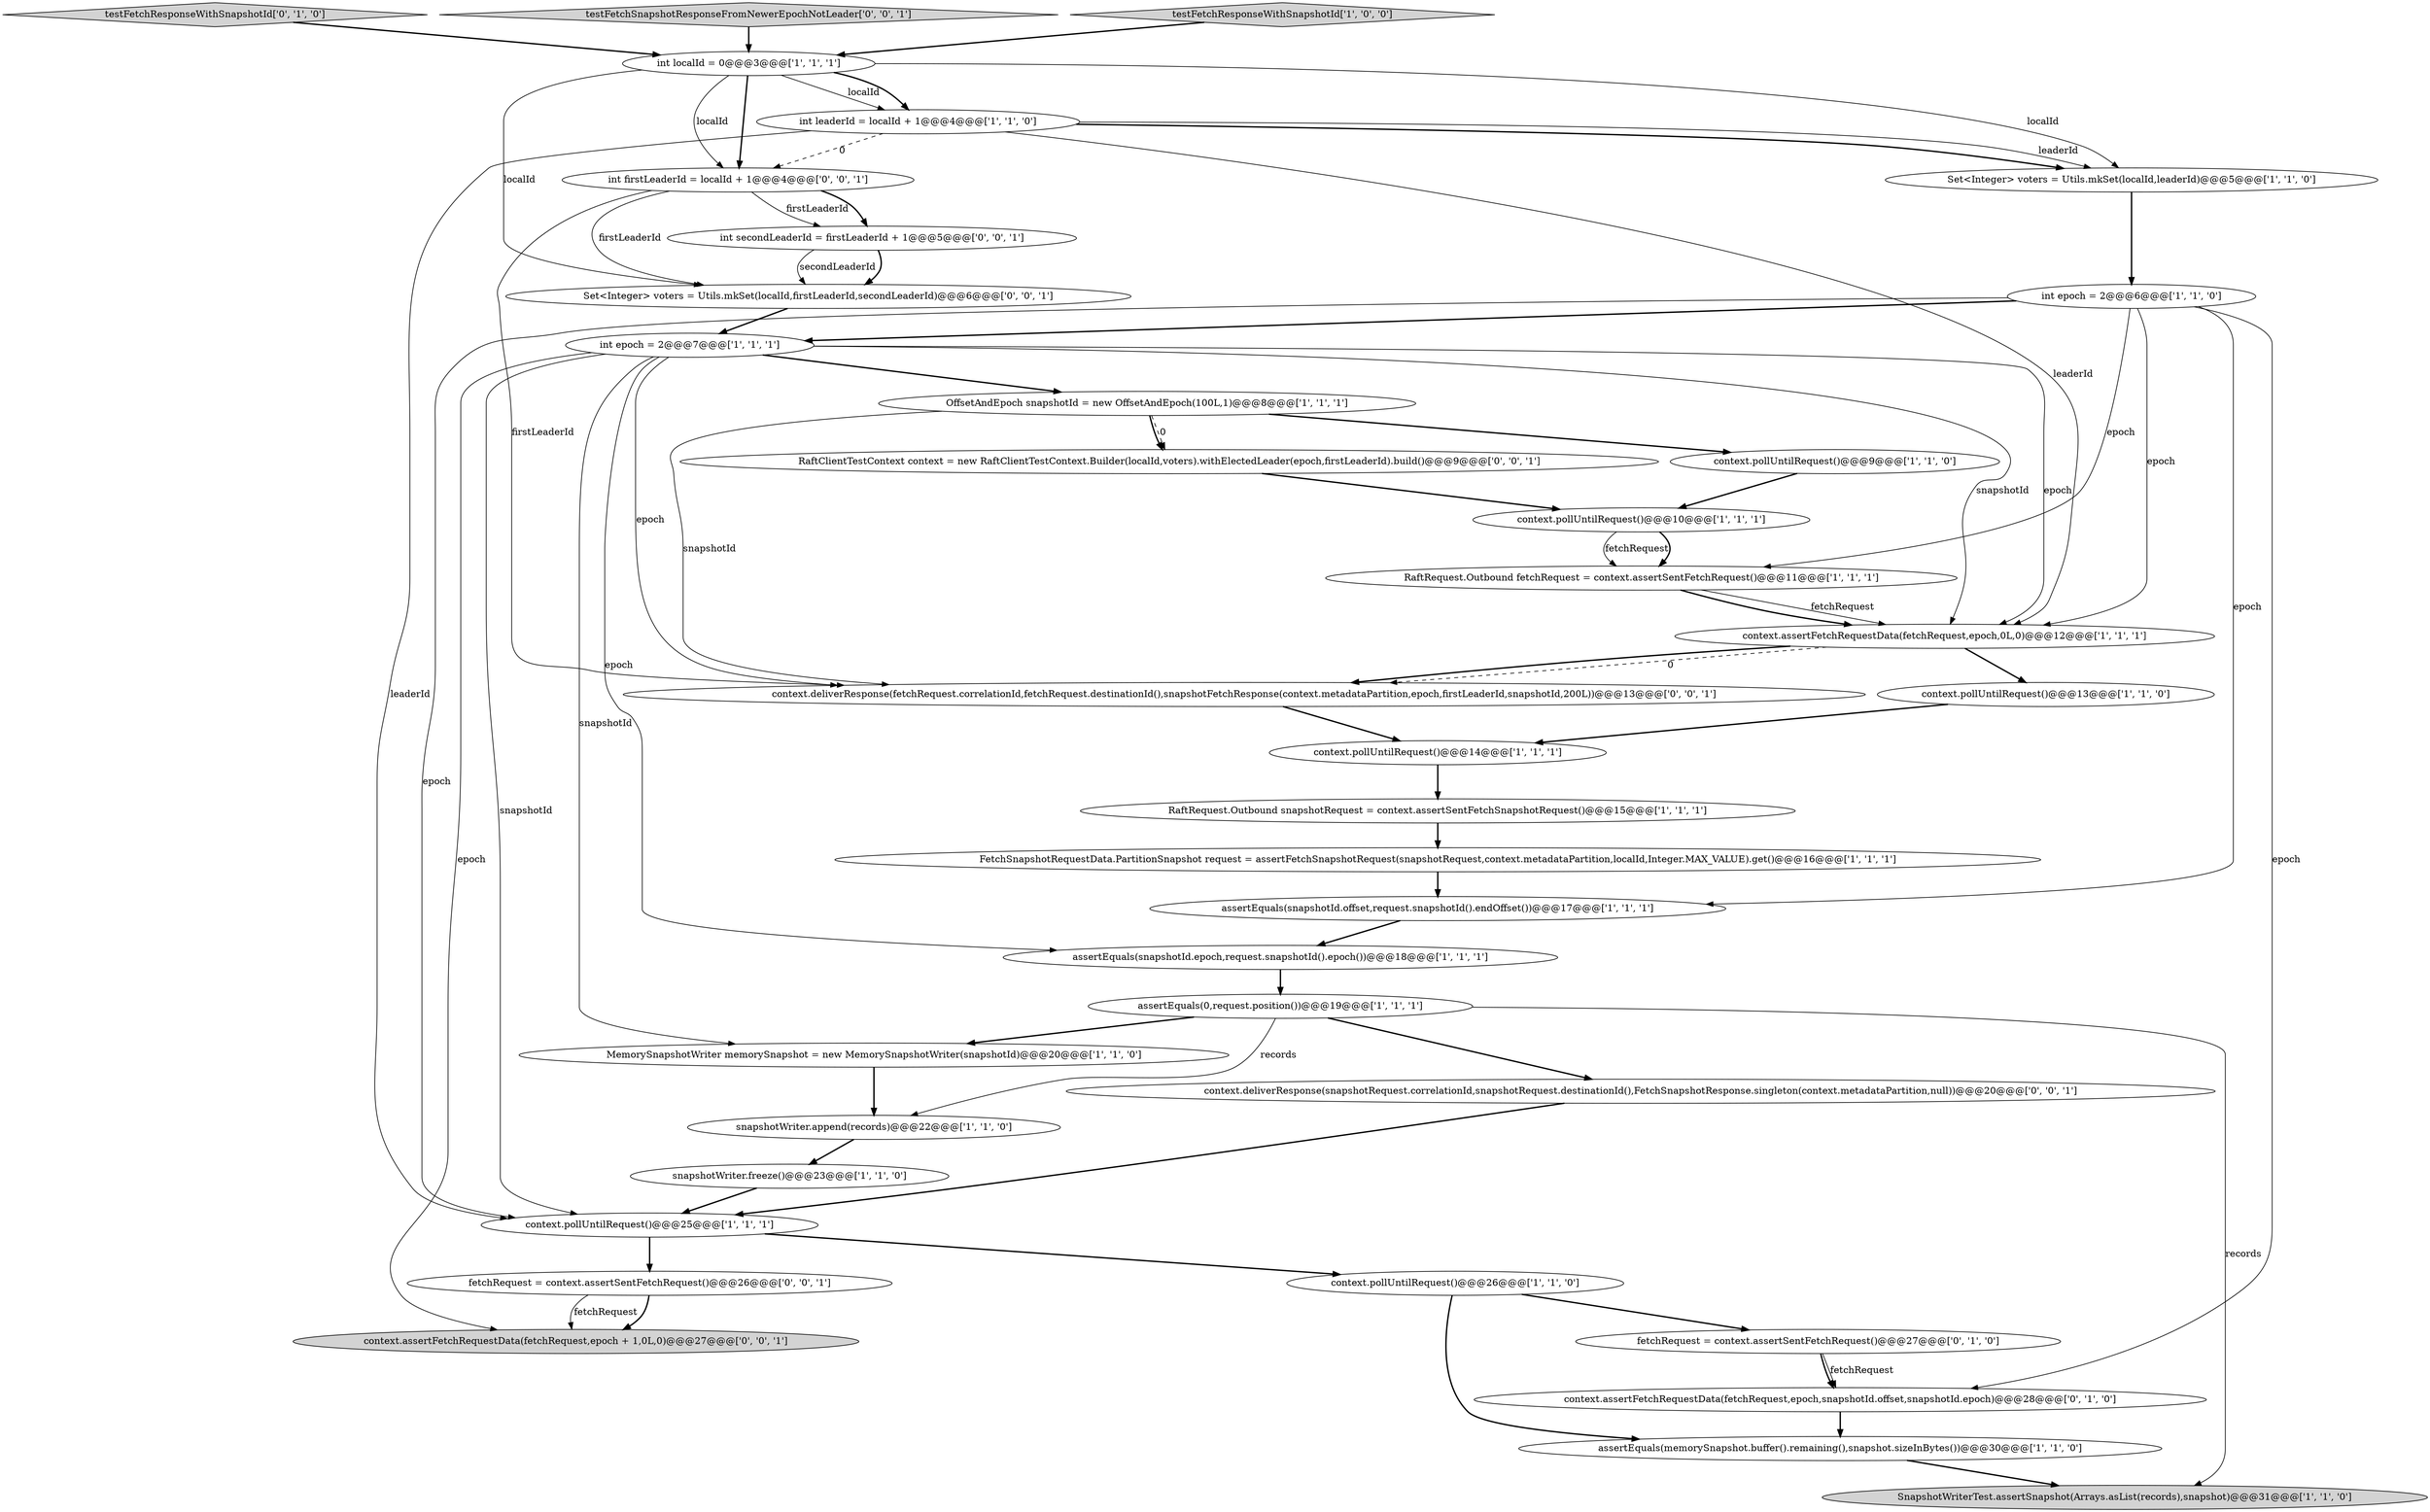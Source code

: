 digraph {
24 [style = filled, label = "RaftRequest.Outbound snapshotRequest = context.assertSentFetchSnapshotRequest()@@@15@@@['1', '1', '1']", fillcolor = white, shape = ellipse image = "AAA0AAABBB1BBB"];
8 [style = filled, label = "MemorySnapshotWriter memorySnapshot = new MemorySnapshotWriter(snapshotId)@@@20@@@['1', '1', '0']", fillcolor = white, shape = ellipse image = "AAA0AAABBB1BBB"];
19 [style = filled, label = "assertEquals(snapshotId.offset,request.snapshotId().endOffset())@@@17@@@['1', '1', '1']", fillcolor = white, shape = ellipse image = "AAA0AAABBB1BBB"];
33 [style = filled, label = "context.deliverResponse(fetchRequest.correlationId,fetchRequest.destinationId(),snapshotFetchResponse(context.metadataPartition,epoch,firstLeaderId,snapshotId,200L))@@@13@@@['0', '0', '1']", fillcolor = white, shape = ellipse image = "AAA0AAABBB3BBB"];
4 [style = filled, label = "context.pollUntilRequest()@@@13@@@['1', '1', '0']", fillcolor = white, shape = ellipse image = "AAA0AAABBB1BBB"];
36 [style = filled, label = "context.assertFetchRequestData(fetchRequest,epoch + 1,0L,0)@@@27@@@['0', '0', '1']", fillcolor = lightgray, shape = ellipse image = "AAA0AAABBB3BBB"];
26 [style = filled, label = "testFetchResponseWithSnapshotId['0', '1', '0']", fillcolor = lightgray, shape = diamond image = "AAA0AAABBB2BBB"];
5 [style = filled, label = "context.pollUntilRequest()@@@25@@@['1', '1', '1']", fillcolor = white, shape = ellipse image = "AAA0AAABBB1BBB"];
12 [style = filled, label = "context.assertFetchRequestData(fetchRequest,epoch,0L,0)@@@12@@@['1', '1', '1']", fillcolor = white, shape = ellipse image = "AAA0AAABBB1BBB"];
28 [style = filled, label = "int firstLeaderId = localId + 1@@@4@@@['0', '0', '1']", fillcolor = white, shape = ellipse image = "AAA0AAABBB3BBB"];
6 [style = filled, label = "assertEquals(snapshotId.epoch,request.snapshotId().epoch())@@@18@@@['1', '1', '1']", fillcolor = white, shape = ellipse image = "AAA0AAABBB1BBB"];
7 [style = filled, label = "int epoch = 2@@@7@@@['1', '1', '1']", fillcolor = white, shape = ellipse image = "AAA0AAABBB1BBB"];
17 [style = filled, label = "int epoch = 2@@@6@@@['1', '1', '0']", fillcolor = white, shape = ellipse image = "AAA0AAABBB1BBB"];
20 [style = filled, label = "snapshotWriter.freeze()@@@23@@@['1', '1', '0']", fillcolor = white, shape = ellipse image = "AAA0AAABBB1BBB"];
16 [style = filled, label = "assertEquals(memorySnapshot.buffer().remaining(),snapshot.sizeInBytes())@@@30@@@['1', '1', '0']", fillcolor = white, shape = ellipse image = "AAA0AAABBB1BBB"];
21 [style = filled, label = "context.pollUntilRequest()@@@10@@@['1', '1', '1']", fillcolor = white, shape = ellipse image = "AAA0AAABBB1BBB"];
11 [style = filled, label = "context.pollUntilRequest()@@@9@@@['1', '1', '0']", fillcolor = white, shape = ellipse image = "AAA0AAABBB1BBB"];
30 [style = filled, label = "Set<Integer> voters = Utils.mkSet(localId,firstLeaderId,secondLeaderId)@@@6@@@['0', '0', '1']", fillcolor = white, shape = ellipse image = "AAA0AAABBB3BBB"];
3 [style = filled, label = "assertEquals(0,request.position())@@@19@@@['1', '1', '1']", fillcolor = white, shape = ellipse image = "AAA0AAABBB1BBB"];
14 [style = filled, label = "context.pollUntilRequest()@@@26@@@['1', '1', '0']", fillcolor = white, shape = ellipse image = "AAA0AAABBB1BBB"];
31 [style = filled, label = "testFetchSnapshotResponseFromNewerEpochNotLeader['0', '0', '1']", fillcolor = lightgray, shape = diamond image = "AAA0AAABBB3BBB"];
13 [style = filled, label = "int leaderId = localId + 1@@@4@@@['1', '1', '0']", fillcolor = white, shape = ellipse image = "AAA0AAABBB1BBB"];
9 [style = filled, label = "snapshotWriter.append(records)@@@22@@@['1', '1', '0']", fillcolor = white, shape = ellipse image = "AAA0AAABBB1BBB"];
15 [style = filled, label = "int localId = 0@@@3@@@['1', '1', '1']", fillcolor = white, shape = ellipse image = "AAA0AAABBB1BBB"];
25 [style = filled, label = "context.assertFetchRequestData(fetchRequest,epoch,snapshotId.offset,snapshotId.epoch)@@@28@@@['0', '1', '0']", fillcolor = white, shape = ellipse image = "AAA1AAABBB2BBB"];
22 [style = filled, label = "FetchSnapshotRequestData.PartitionSnapshot request = assertFetchSnapshotRequest(snapshotRequest,context.metadataPartition,localId,Integer.MAX_VALUE).get()@@@16@@@['1', '1', '1']", fillcolor = white, shape = ellipse image = "AAA0AAABBB1BBB"];
18 [style = filled, label = "SnapshotWriterTest.assertSnapshot(Arrays.asList(records),snapshot)@@@31@@@['1', '1', '0']", fillcolor = lightgray, shape = ellipse image = "AAA0AAABBB1BBB"];
2 [style = filled, label = "context.pollUntilRequest()@@@14@@@['1', '1', '1']", fillcolor = white, shape = ellipse image = "AAA0AAABBB1BBB"];
23 [style = filled, label = "testFetchResponseWithSnapshotId['1', '0', '0']", fillcolor = lightgray, shape = diamond image = "AAA0AAABBB1BBB"];
32 [style = filled, label = "RaftClientTestContext context = new RaftClientTestContext.Builder(localId,voters).withElectedLeader(epoch,firstLeaderId).build()@@@9@@@['0', '0', '1']", fillcolor = white, shape = ellipse image = "AAA0AAABBB3BBB"];
35 [style = filled, label = "fetchRequest = context.assertSentFetchRequest()@@@26@@@['0', '0', '1']", fillcolor = white, shape = ellipse image = "AAA0AAABBB3BBB"];
10 [style = filled, label = "Set<Integer> voters = Utils.mkSet(localId,leaderId)@@@5@@@['1', '1', '0']", fillcolor = white, shape = ellipse image = "AAA0AAABBB1BBB"];
1 [style = filled, label = "OffsetAndEpoch snapshotId = new OffsetAndEpoch(100L,1)@@@8@@@['1', '1', '1']", fillcolor = white, shape = ellipse image = "AAA0AAABBB1BBB"];
0 [style = filled, label = "RaftRequest.Outbound fetchRequest = context.assertSentFetchRequest()@@@11@@@['1', '1', '1']", fillcolor = white, shape = ellipse image = "AAA0AAABBB1BBB"];
27 [style = filled, label = "fetchRequest = context.assertSentFetchRequest()@@@27@@@['0', '1', '0']", fillcolor = white, shape = ellipse image = "AAA1AAABBB2BBB"];
34 [style = filled, label = "context.deliverResponse(snapshotRequest.correlationId,snapshotRequest.destinationId(),FetchSnapshotResponse.singleton(context.metadataPartition,null))@@@20@@@['0', '0', '1']", fillcolor = white, shape = ellipse image = "AAA0AAABBB3BBB"];
29 [style = filled, label = "int secondLeaderId = firstLeaderId + 1@@@5@@@['0', '0', '1']", fillcolor = white, shape = ellipse image = "AAA0AAABBB3BBB"];
14->27 [style = bold, label=""];
29->30 [style = bold, label=""];
7->36 [style = solid, label="epoch"];
22->19 [style = bold, label=""];
7->33 [style = solid, label="epoch"];
5->14 [style = bold, label=""];
12->33 [style = bold, label=""];
13->28 [style = dashed, label="0"];
15->10 [style = solid, label="localId"];
7->5 [style = solid, label="snapshotId"];
19->6 [style = bold, label=""];
11->21 [style = bold, label=""];
8->9 [style = bold, label=""];
23->15 [style = bold, label=""];
17->0 [style = solid, label="epoch"];
14->16 [style = bold, label=""];
27->25 [style = bold, label=""];
10->17 [style = bold, label=""];
13->10 [style = solid, label="leaderId"];
1->32 [style = dashed, label="0"];
27->25 [style = solid, label="fetchRequest"];
16->18 [style = bold, label=""];
17->5 [style = solid, label="epoch"];
34->5 [style = bold, label=""];
9->20 [style = bold, label=""];
21->0 [style = solid, label="fetchRequest"];
3->9 [style = solid, label="records"];
12->4 [style = bold, label=""];
20->5 [style = bold, label=""];
28->29 [style = solid, label="firstLeaderId"];
17->12 [style = solid, label="epoch"];
17->19 [style = solid, label="epoch"];
15->28 [style = solid, label="localId"];
29->30 [style = solid, label="secondLeaderId"];
7->6 [style = solid, label="epoch"];
5->35 [style = bold, label=""];
13->12 [style = solid, label="leaderId"];
28->33 [style = solid, label="firstLeaderId"];
0->12 [style = solid, label="fetchRequest"];
7->12 [style = solid, label="epoch"];
15->13 [style = solid, label="localId"];
1->11 [style = bold, label=""];
4->2 [style = bold, label=""];
24->22 [style = bold, label=""];
15->28 [style = bold, label=""];
32->21 [style = bold, label=""];
33->2 [style = bold, label=""];
1->33 [style = solid, label="snapshotId"];
12->33 [style = dashed, label="0"];
26->15 [style = bold, label=""];
25->16 [style = bold, label=""];
15->30 [style = solid, label="localId"];
0->12 [style = bold, label=""];
30->7 [style = bold, label=""];
6->3 [style = bold, label=""];
3->8 [style = bold, label=""];
3->18 [style = solid, label="records"];
7->8 [style = solid, label="snapshotId"];
15->13 [style = bold, label=""];
35->36 [style = bold, label=""];
17->25 [style = solid, label="epoch"];
2->24 [style = bold, label=""];
7->1 [style = bold, label=""];
17->7 [style = bold, label=""];
13->10 [style = bold, label=""];
31->15 [style = bold, label=""];
21->0 [style = bold, label=""];
7->12 [style = solid, label="snapshotId"];
13->5 [style = solid, label="leaderId"];
28->30 [style = solid, label="firstLeaderId"];
3->34 [style = bold, label=""];
28->29 [style = bold, label=""];
1->32 [style = bold, label=""];
35->36 [style = solid, label="fetchRequest"];
}
